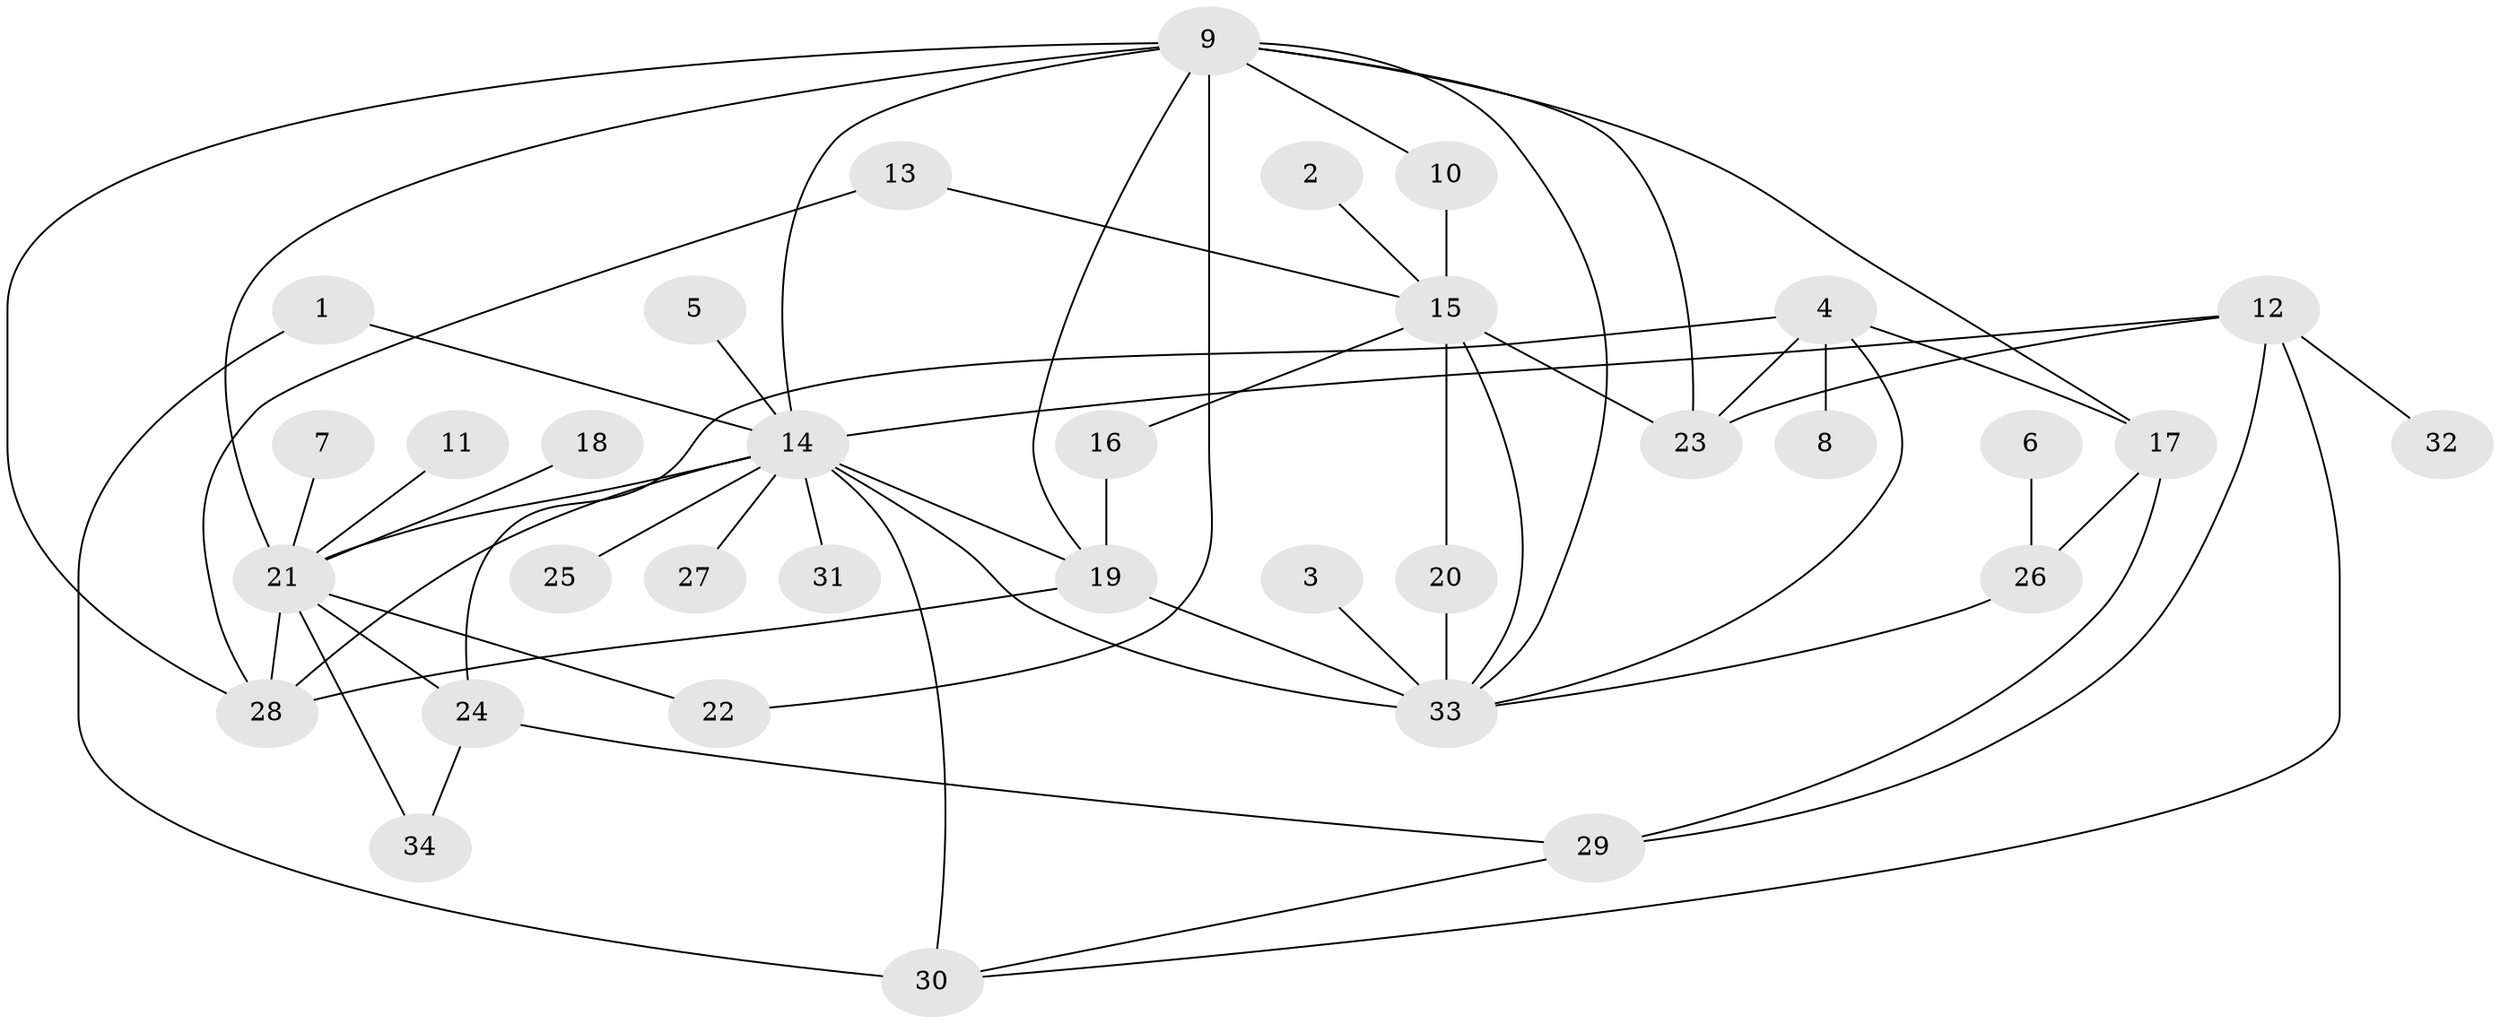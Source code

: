 // original degree distribution, {12: 0.014705882352941176, 15: 0.029411764705882353, 5: 0.058823529411764705, 14: 0.014705882352941176, 2: 0.17647058823529413, 9: 0.014705882352941176, 4: 0.11764705882352941, 3: 0.08823529411764706, 1: 0.45588235294117646, 6: 0.029411764705882353}
// Generated by graph-tools (version 1.1) at 2025/01/03/09/25 03:01:55]
// undirected, 34 vertices, 57 edges
graph export_dot {
graph [start="1"]
  node [color=gray90,style=filled];
  1;
  2;
  3;
  4;
  5;
  6;
  7;
  8;
  9;
  10;
  11;
  12;
  13;
  14;
  15;
  16;
  17;
  18;
  19;
  20;
  21;
  22;
  23;
  24;
  25;
  26;
  27;
  28;
  29;
  30;
  31;
  32;
  33;
  34;
  1 -- 14 [weight=1.0];
  1 -- 30 [weight=1.0];
  2 -- 15 [weight=1.0];
  3 -- 33 [weight=2.0];
  4 -- 8 [weight=1.0];
  4 -- 17 [weight=1.0];
  4 -- 23 [weight=1.0];
  4 -- 24 [weight=1.0];
  4 -- 33 [weight=1.0];
  5 -- 14 [weight=1.0];
  6 -- 26 [weight=1.0];
  7 -- 21 [weight=1.0];
  9 -- 10 [weight=1.0];
  9 -- 14 [weight=1.0];
  9 -- 17 [weight=1.0];
  9 -- 19 [weight=1.0];
  9 -- 21 [weight=1.0];
  9 -- 22 [weight=1.0];
  9 -- 23 [weight=1.0];
  9 -- 28 [weight=1.0];
  9 -- 33 [weight=1.0];
  10 -- 15 [weight=1.0];
  11 -- 21 [weight=1.0];
  12 -- 14 [weight=1.0];
  12 -- 23 [weight=1.0];
  12 -- 29 [weight=1.0];
  12 -- 30 [weight=1.0];
  12 -- 32 [weight=1.0];
  13 -- 15 [weight=1.0];
  13 -- 28 [weight=1.0];
  14 -- 19 [weight=1.0];
  14 -- 21 [weight=2.0];
  14 -- 25 [weight=1.0];
  14 -- 27 [weight=1.0];
  14 -- 28 [weight=2.0];
  14 -- 30 [weight=2.0];
  14 -- 31 [weight=1.0];
  14 -- 33 [weight=1.0];
  15 -- 16 [weight=1.0];
  15 -- 20 [weight=1.0];
  15 -- 23 [weight=1.0];
  15 -- 33 [weight=2.0];
  16 -- 19 [weight=1.0];
  17 -- 26 [weight=1.0];
  17 -- 29 [weight=1.0];
  18 -- 21 [weight=1.0];
  19 -- 28 [weight=1.0];
  19 -- 33 [weight=2.0];
  20 -- 33 [weight=1.0];
  21 -- 22 [weight=1.0];
  21 -- 24 [weight=1.0];
  21 -- 28 [weight=1.0];
  21 -- 34 [weight=1.0];
  24 -- 29 [weight=1.0];
  24 -- 34 [weight=1.0];
  26 -- 33 [weight=1.0];
  29 -- 30 [weight=1.0];
}
